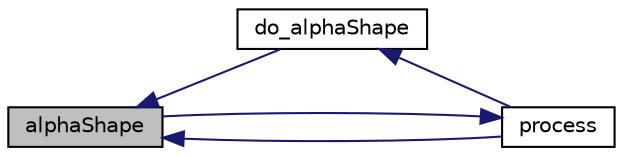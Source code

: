digraph "alphaShape"
{
  edge [fontname="Helvetica",fontsize="10",labelfontname="Helvetica",labelfontsize="10"];
  node [fontname="Helvetica",fontsize="10",shape=record];
  rankdir="LR";
  Node32 [label="alphaShape",height=0.2,width=0.4,color="black", fillcolor="grey75", style="filled", fontcolor="black"];
  Node32 -> Node33 [dir="back",color="midnightblue",fontsize="10",style="solid",fontname="Helvetica"];
  Node33 [label="do_alphaShape",height=0.2,width=0.4,color="black", fillcolor="white", style="filled",URL="$alphaShape__driver_8h.html#a214d4604e7618e742c292fea966712c7"];
  Node33 -> Node34 [dir="back",color="midnightblue",fontsize="10",style="solid",fontname="Helvetica"];
  Node34 [label="process",height=0.2,width=0.4,color="black", fillcolor="white", style="filled",URL="$alphaShape_8c.html#a8ec83502f132f54704db628d7ac7bd03"];
  Node34 -> Node32 [dir="back",color="midnightblue",fontsize="10",style="solid",fontname="Helvetica"];
  Node32 -> Node34 [dir="back",color="midnightblue",fontsize="10",style="solid",fontname="Helvetica"];
}
